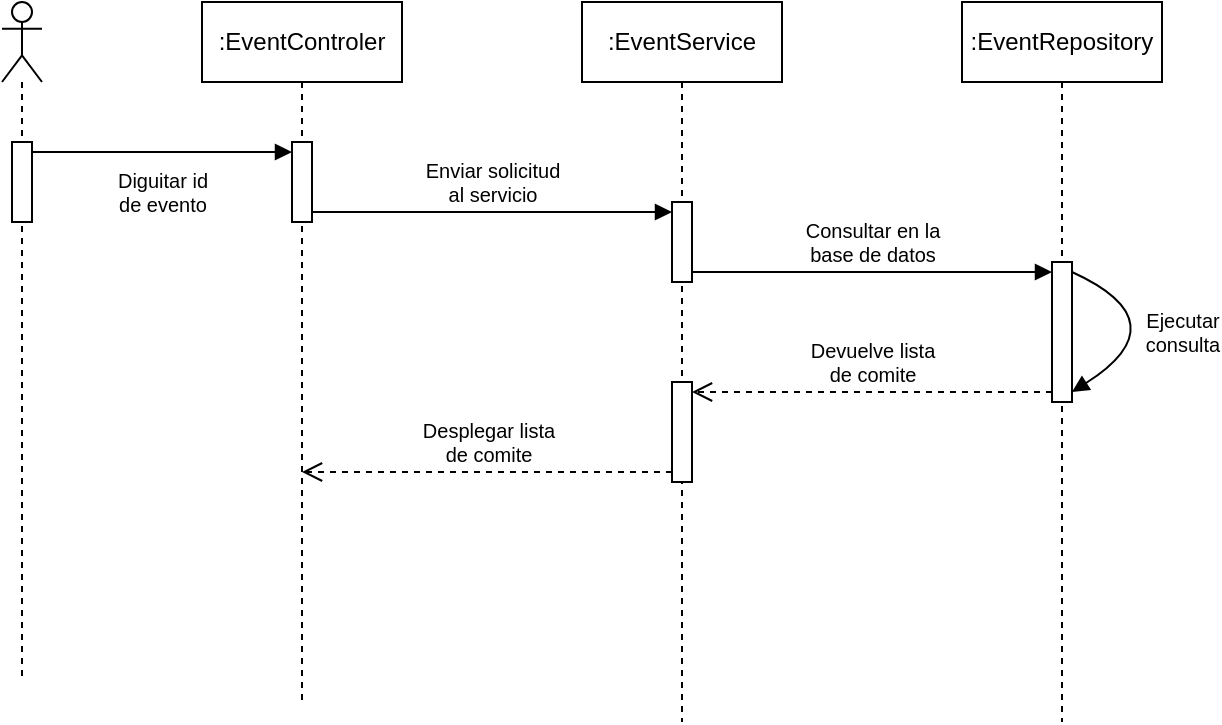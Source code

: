 <mxfile version="24.7.17">
  <diagram name="Página-1" id="diof93AZ9has36qOz2Qj">
    <mxGraphModel dx="724" dy="428" grid="1" gridSize="10" guides="1" tooltips="1" connect="1" arrows="1" fold="1" page="1" pageScale="1" pageWidth="827" pageHeight="1169" math="0" shadow="0">
      <root>
        <mxCell id="0" />
        <mxCell id="1" parent="0" />
        <mxCell id="98ZBhCXczNCJmwHtE8rO-15" value=":EventControler" style="shape=umlLifeline;perimeter=lifelinePerimeter;whiteSpace=wrap;html=1;container=1;dropTarget=0;collapsible=0;recursiveResize=0;outlineConnect=0;portConstraint=eastwest;newEdgeStyle={&quot;curved&quot;:0,&quot;rounded&quot;:0};" vertex="1" parent="1">
          <mxGeometry x="250" y="250" width="100" height="350" as="geometry" />
        </mxCell>
        <mxCell id="98ZBhCXczNCJmwHtE8rO-21" value="" style="html=1;points=[[0,0,0,0,5],[0,1,0,0,-5],[1,0,0,0,5],[1,1,0,0,-5]];perimeter=orthogonalPerimeter;outlineConnect=0;targetShapes=umlLifeline;portConstraint=eastwest;newEdgeStyle={&quot;curved&quot;:0,&quot;rounded&quot;:0};" vertex="1" parent="98ZBhCXczNCJmwHtE8rO-15">
          <mxGeometry x="45" y="70" width="10" height="40" as="geometry" />
        </mxCell>
        <mxCell id="98ZBhCXczNCJmwHtE8rO-16" value=":EventService" style="shape=umlLifeline;perimeter=lifelinePerimeter;whiteSpace=wrap;html=1;container=1;dropTarget=0;collapsible=0;recursiveResize=0;outlineConnect=0;portConstraint=eastwest;newEdgeStyle={&quot;curved&quot;:0,&quot;rounded&quot;:0};" vertex="1" parent="1">
          <mxGeometry x="440" y="250" width="100" height="360" as="geometry" />
        </mxCell>
        <mxCell id="98ZBhCXczNCJmwHtE8rO-23" value="" style="html=1;points=[[0,0,0,0,5],[0,1,0,0,-5],[1,0,0,0,5],[1,1,0,0,-5]];perimeter=orthogonalPerimeter;outlineConnect=0;targetShapes=umlLifeline;portConstraint=eastwest;newEdgeStyle={&quot;curved&quot;:0,&quot;rounded&quot;:0};" vertex="1" parent="98ZBhCXczNCJmwHtE8rO-16">
          <mxGeometry x="45" y="100" width="10" height="40" as="geometry" />
        </mxCell>
        <mxCell id="98ZBhCXczNCJmwHtE8rO-28" value="" style="html=1;points=[[0,0,0,0,5],[0,1,0,0,-5],[1,0,0,0,5],[1,1,0,0,-5]];perimeter=orthogonalPerimeter;outlineConnect=0;targetShapes=umlLifeline;portConstraint=eastwest;newEdgeStyle={&quot;curved&quot;:0,&quot;rounded&quot;:0};" vertex="1" parent="98ZBhCXczNCJmwHtE8rO-16">
          <mxGeometry x="45" y="190" width="10" height="50" as="geometry" />
        </mxCell>
        <mxCell id="98ZBhCXczNCJmwHtE8rO-17" value=":EventRepository" style="shape=umlLifeline;perimeter=lifelinePerimeter;whiteSpace=wrap;html=1;container=1;dropTarget=0;collapsible=0;recursiveResize=0;outlineConnect=0;portConstraint=eastwest;newEdgeStyle={&quot;curved&quot;:0,&quot;rounded&quot;:0};" vertex="1" parent="1">
          <mxGeometry x="630" y="250" width="100" height="360" as="geometry" />
        </mxCell>
        <mxCell id="98ZBhCXczNCJmwHtE8rO-24" value="" style="html=1;points=[[0,0,0,0,5],[0,1,0,0,-5],[1,0,0,0,5],[1,1,0,0,-5]];perimeter=orthogonalPerimeter;outlineConnect=0;targetShapes=umlLifeline;portConstraint=eastwest;newEdgeStyle={&quot;curved&quot;:0,&quot;rounded&quot;:0};" vertex="1" parent="98ZBhCXczNCJmwHtE8rO-17">
          <mxGeometry x="45" y="130" width="10" height="70" as="geometry" />
        </mxCell>
        <mxCell id="98ZBhCXczNCJmwHtE8rO-26" value="&lt;font style=&quot;font-size: 10px;&quot;&gt;Ejecutar&lt;/font&gt;&lt;div style=&quot;font-size: 10px;&quot;&gt;&lt;font style=&quot;font-size: 10px;&quot;&gt;consulta&lt;/font&gt;&lt;/div&gt;" style="html=1;verticalAlign=bottom;endArrow=block;curved=1;rounded=0;exitX=1;exitY=0;exitDx=0;exitDy=5;exitPerimeter=0;entryX=1;entryY=1;entryDx=0;entryDy=-5;entryPerimeter=0;strokeColor=default;" edge="1" parent="98ZBhCXczNCJmwHtE8rO-17" source="98ZBhCXczNCJmwHtE8rO-24" target="98ZBhCXczNCJmwHtE8rO-24">
          <mxGeometry x="0.133" y="17" width="80" relative="1" as="geometry">
            <mxPoint x="80" y="140" as="sourcePoint" />
            <mxPoint x="170" y="135" as="targetPoint" />
            <Array as="points">
              <mxPoint x="110" y="160" />
            </Array>
            <mxPoint as="offset" />
          </mxGeometry>
        </mxCell>
        <mxCell id="98ZBhCXczNCJmwHtE8rO-18" value="" style="shape=umlLifeline;perimeter=lifelinePerimeter;whiteSpace=wrap;html=1;container=1;dropTarget=0;collapsible=0;recursiveResize=0;outlineConnect=0;portConstraint=eastwest;newEdgeStyle={&quot;curved&quot;:0,&quot;rounded&quot;:0};participant=umlActor;" vertex="1" parent="1">
          <mxGeometry x="150" y="250" width="20" height="340" as="geometry" />
        </mxCell>
        <mxCell id="98ZBhCXczNCJmwHtE8rO-20" value="" style="html=1;points=[[0,0,0,0,5],[0,1,0,0,-5],[1,0,0,0,5],[1,1,0,0,-5]];perimeter=orthogonalPerimeter;outlineConnect=0;targetShapes=umlLifeline;portConstraint=eastwest;newEdgeStyle={&quot;curved&quot;:0,&quot;rounded&quot;:0};" vertex="1" parent="98ZBhCXczNCJmwHtE8rO-18">
          <mxGeometry x="5" y="70" width="10" height="40" as="geometry" />
        </mxCell>
        <mxCell id="98ZBhCXczNCJmwHtE8rO-19" value="&lt;font style=&quot;font-size: 10px;&quot;&gt;Diguitar id&lt;/font&gt;&lt;div style=&quot;font-size: 10px;&quot;&gt;&lt;font style=&quot;font-size: 10px;&quot;&gt;de evento&lt;/font&gt;&lt;/div&gt;" style="html=1;verticalAlign=bottom;endArrow=block;curved=0;rounded=0;exitX=1;exitY=0;exitDx=0;exitDy=5;exitPerimeter=0;entryX=0;entryY=0;entryDx=0;entryDy=5;entryPerimeter=0;" edge="1" parent="1" source="98ZBhCXczNCJmwHtE8rO-20" target="98ZBhCXczNCJmwHtE8rO-21">
          <mxGeometry y="-35" width="80" relative="1" as="geometry">
            <mxPoint x="190" y="330" as="sourcePoint" />
            <mxPoint x="280" y="325" as="targetPoint" />
            <mxPoint as="offset" />
          </mxGeometry>
        </mxCell>
        <mxCell id="98ZBhCXczNCJmwHtE8rO-22" value="&lt;font style=&quot;font-size: 10px;&quot;&gt;Enviar solicitud&lt;/font&gt;&lt;div style=&quot;font-size: 10px;&quot;&gt;&lt;font style=&quot;font-size: 10px;&quot;&gt;al servicio&lt;/font&gt;&lt;/div&gt;" style="html=1;verticalAlign=bottom;endArrow=block;curved=0;rounded=0;exitX=1;exitY=1;exitDx=0;exitDy=-5;exitPerimeter=0;entryX=0;entryY=0;entryDx=0;entryDy=5;entryPerimeter=0;" edge="1" parent="1" source="98ZBhCXczNCJmwHtE8rO-21" target="98ZBhCXczNCJmwHtE8rO-23">
          <mxGeometry width="80" relative="1" as="geometry">
            <mxPoint x="320" y="360" as="sourcePoint" />
            <mxPoint x="420" y="340" as="targetPoint" />
          </mxGeometry>
        </mxCell>
        <mxCell id="98ZBhCXczNCJmwHtE8rO-25" value="&lt;font style=&quot;font-size: 10px;&quot;&gt;Consultar en la&lt;/font&gt;&lt;div style=&quot;font-size: 10px;&quot;&gt;&lt;font style=&quot;font-size: 10px;&quot;&gt;base de datos&lt;/font&gt;&lt;/div&gt;" style="html=1;verticalAlign=bottom;endArrow=block;curved=0;rounded=0;exitX=1;exitY=1;exitDx=0;exitDy=-5;exitPerimeter=0;entryX=0;entryY=0;entryDx=0;entryDy=5;entryPerimeter=0;" edge="1" parent="1" source="98ZBhCXczNCJmwHtE8rO-23" target="98ZBhCXczNCJmwHtE8rO-24">
          <mxGeometry width="80" relative="1" as="geometry">
            <mxPoint x="520" y="390" as="sourcePoint" />
            <mxPoint x="600" y="390" as="targetPoint" />
          </mxGeometry>
        </mxCell>
        <mxCell id="98ZBhCXczNCJmwHtE8rO-27" value="&lt;font style=&quot;font-size: 10px;&quot;&gt;Devuelve lista&lt;/font&gt;&lt;div style=&quot;font-size: 10px;&quot;&gt;&lt;font style=&quot;font-size: 10px;&quot;&gt;de comite&lt;/font&gt;&lt;/div&gt;" style="html=1;verticalAlign=bottom;endArrow=open;dashed=1;endSize=8;curved=0;rounded=0;exitX=0;exitY=1;exitDx=0;exitDy=-5;exitPerimeter=0;entryX=1;entryY=0;entryDx=0;entryDy=5;entryPerimeter=0;" edge="1" parent="1" source="98ZBhCXczNCJmwHtE8rO-24" target="98ZBhCXczNCJmwHtE8rO-28">
          <mxGeometry relative="1" as="geometry">
            <mxPoint x="650" y="450" as="sourcePoint" />
            <mxPoint x="570" y="450" as="targetPoint" />
          </mxGeometry>
        </mxCell>
        <mxCell id="98ZBhCXczNCJmwHtE8rO-29" value="&lt;font style=&quot;font-size: 10px;&quot;&gt;Desplegar lista&lt;/font&gt;&lt;div style=&quot;font-size: 10px;&quot;&gt;&lt;font style=&quot;font-size: 10px;&quot;&gt;de comite&lt;/font&gt;&lt;/div&gt;" style="html=1;verticalAlign=bottom;endArrow=open;dashed=1;endSize=8;curved=0;rounded=0;exitX=0;exitY=1;exitDx=0;exitDy=-5;exitPerimeter=0;" edge="1" parent="1" source="98ZBhCXczNCJmwHtE8rO-28" target="98ZBhCXczNCJmwHtE8rO-15">
          <mxGeometry x="-0.002" relative="1" as="geometry">
            <mxPoint x="470" y="490" as="sourcePoint" />
            <mxPoint x="390" y="490" as="targetPoint" />
            <mxPoint as="offset" />
          </mxGeometry>
        </mxCell>
      </root>
    </mxGraphModel>
  </diagram>
</mxfile>
